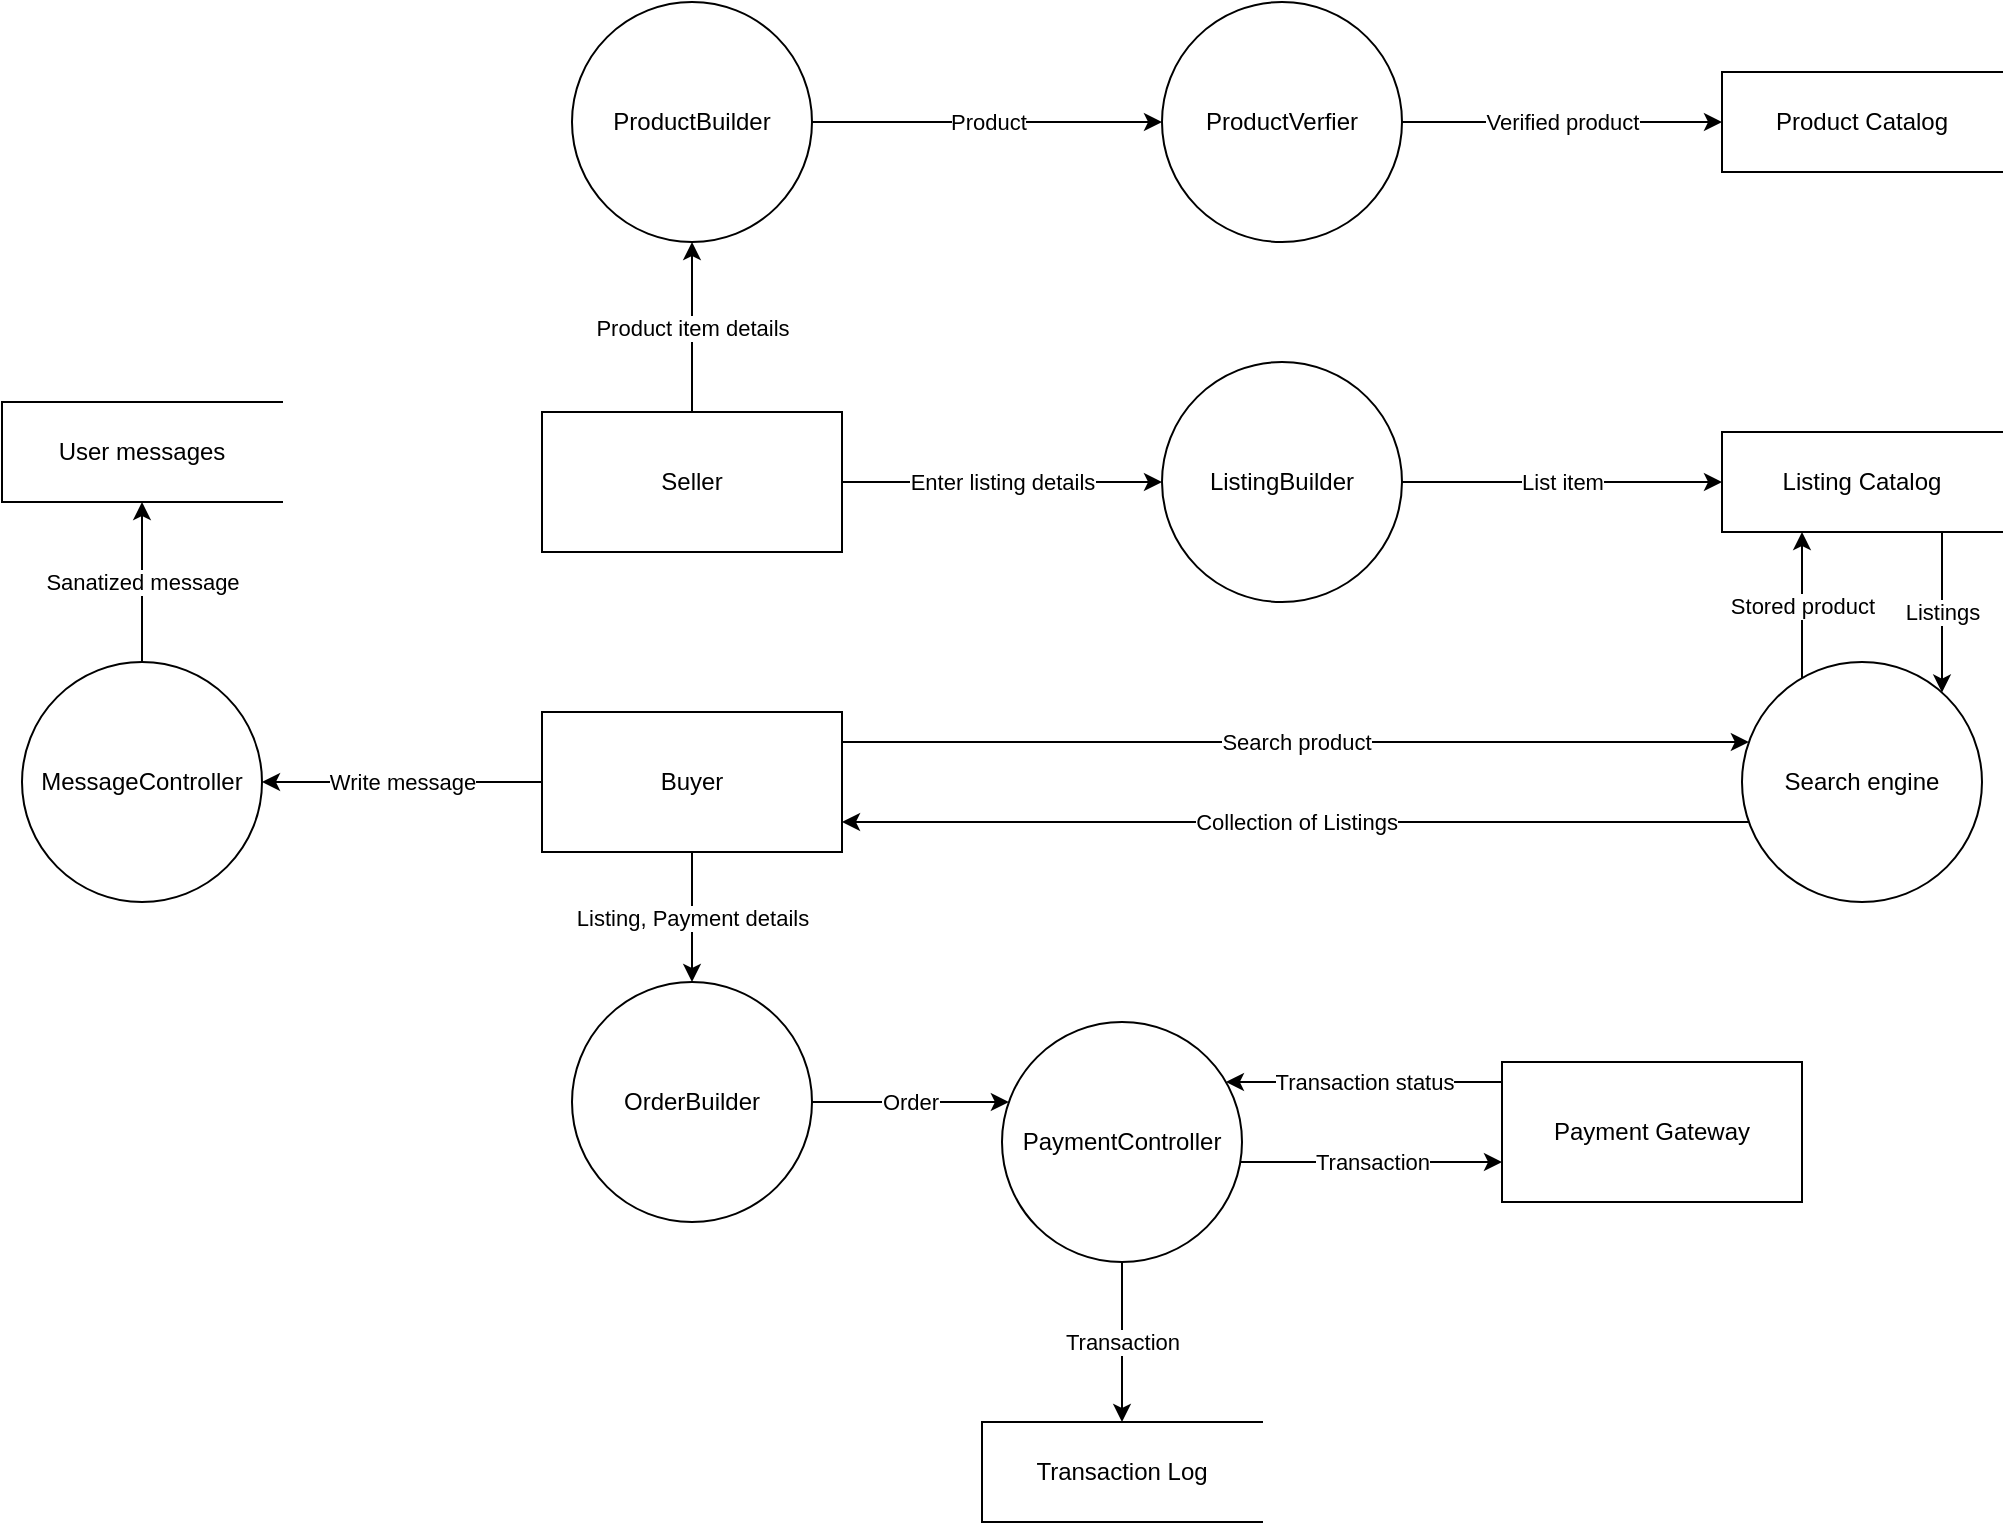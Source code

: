 <mxfile version="26.1.1">
  <diagram name="Page-1" id="Zl7UcjeNf5q_VIIeMTN1">
    <mxGraphModel dx="1944" dy="722" grid="1" gridSize="10" guides="1" tooltips="1" connect="1" arrows="1" fold="1" page="1" pageScale="1" pageWidth="850" pageHeight="1100" math="0" shadow="0">
      <root>
        <mxCell id="0" />
        <mxCell id="1" parent="0" />
        <mxCell id="NaULAwTOLoqdBmpATjJY-12" value="Listings" style="edgeStyle=orthogonalEdgeStyle;rounded=0;orthogonalLoop=1;jettySize=auto;html=1;" edge="1" parent="1" source="NaULAwTOLoqdBmpATjJY-3" target="NaULAwTOLoqdBmpATjJY-9">
          <mxGeometry relative="1" as="geometry">
            <Array as="points">
              <mxPoint x="720" y="370" />
              <mxPoint x="720" y="370" />
            </Array>
          </mxGeometry>
        </mxCell>
        <mxCell id="NaULAwTOLoqdBmpATjJY-3" value="Listing Catalog" style="html=1;dashed=0;whiteSpace=wrap;shape=partialRectangle;right=0;" vertex="1" parent="1">
          <mxGeometry x="610" y="305" width="140" height="50" as="geometry" />
        </mxCell>
        <mxCell id="NaULAwTOLoqdBmpATjJY-7" value="List item" style="rounded=0;orthogonalLoop=1;jettySize=auto;html=1;edgeStyle=orthogonalEdgeStyle;" edge="1" parent="1" source="NaULAwTOLoqdBmpATjJY-4" target="NaULAwTOLoqdBmpATjJY-3">
          <mxGeometry relative="1" as="geometry" />
        </mxCell>
        <mxCell id="NaULAwTOLoqdBmpATjJY-4" value="ListingBuilder" style="shape=ellipse;html=1;dashed=0;whiteSpace=wrap;perimeter=ellipsePerimeter;" vertex="1" parent="1">
          <mxGeometry x="330" y="270" width="120" height="120" as="geometry" />
        </mxCell>
        <mxCell id="NaULAwTOLoqdBmpATjJY-6" value="Enter listing details" style="rounded=0;orthogonalLoop=1;jettySize=auto;html=1;edgeStyle=orthogonalEdgeStyle;" edge="1" parent="1" source="NaULAwTOLoqdBmpATjJY-5" target="NaULAwTOLoqdBmpATjJY-4">
          <mxGeometry relative="1" as="geometry" />
        </mxCell>
        <mxCell id="NaULAwTOLoqdBmpATjJY-33" value="Product item details" style="edgeStyle=orthogonalEdgeStyle;rounded=0;orthogonalLoop=1;jettySize=auto;html=1;" edge="1" parent="1" source="NaULAwTOLoqdBmpATjJY-5" target="NaULAwTOLoqdBmpATjJY-32">
          <mxGeometry relative="1" as="geometry">
            <mxPoint x="150" y="170.0" as="targetPoint" />
            <Array as="points">
              <mxPoint x="95" y="150" />
            </Array>
          </mxGeometry>
        </mxCell>
        <mxCell id="NaULAwTOLoqdBmpATjJY-5" value="Seller" style="html=1;dashed=0;whiteSpace=wrap;" vertex="1" parent="1">
          <mxGeometry x="20" y="295" width="150" height="70" as="geometry" />
        </mxCell>
        <mxCell id="NaULAwTOLoqdBmpATjJY-10" value="Search product" style="edgeStyle=orthogonalEdgeStyle;rounded=0;orthogonalLoop=1;jettySize=auto;html=1;" edge="1" parent="1" source="NaULAwTOLoqdBmpATjJY-8" target="NaULAwTOLoqdBmpATjJY-9">
          <mxGeometry relative="1" as="geometry">
            <Array as="points">
              <mxPoint x="500" y="460" />
              <mxPoint x="500" y="460" />
            </Array>
          </mxGeometry>
        </mxCell>
        <mxCell id="NaULAwTOLoqdBmpATjJY-15" value="Write message" style="rounded=0;orthogonalLoop=1;jettySize=auto;html=1;" edge="1" parent="1" source="NaULAwTOLoqdBmpATjJY-8" target="NaULAwTOLoqdBmpATjJY-14">
          <mxGeometry relative="1" as="geometry" />
        </mxCell>
        <mxCell id="NaULAwTOLoqdBmpATjJY-26" value="Listing, Payment details" style="rounded=0;orthogonalLoop=1;jettySize=auto;html=1;edgeStyle=orthogonalEdgeStyle;" edge="1" parent="1" source="NaULAwTOLoqdBmpATjJY-8" target="NaULAwTOLoqdBmpATjJY-25">
          <mxGeometry relative="1" as="geometry" />
        </mxCell>
        <mxCell id="NaULAwTOLoqdBmpATjJY-8" value="Buyer" style="html=1;dashed=0;whiteSpace=wrap;" vertex="1" parent="1">
          <mxGeometry x="20" y="445" width="150" height="70" as="geometry" />
        </mxCell>
        <mxCell id="NaULAwTOLoqdBmpATjJY-11" value="Stored product" style="rounded=0;orthogonalLoop=1;jettySize=auto;html=1;edgeStyle=orthogonalEdgeStyle;" edge="1" parent="1" source="NaULAwTOLoqdBmpATjJY-9" target="NaULAwTOLoqdBmpATjJY-3">
          <mxGeometry relative="1" as="geometry">
            <Array as="points">
              <mxPoint x="650" y="410" />
              <mxPoint x="650" y="410" />
            </Array>
          </mxGeometry>
        </mxCell>
        <mxCell id="NaULAwTOLoqdBmpATjJY-13" value="Collection of Listings" style="edgeStyle=orthogonalEdgeStyle;rounded=0;orthogonalLoop=1;jettySize=auto;html=1;" edge="1" parent="1" source="NaULAwTOLoqdBmpATjJY-9" target="NaULAwTOLoqdBmpATjJY-8">
          <mxGeometry relative="1" as="geometry">
            <Array as="points">
              <mxPoint x="510" y="500" />
              <mxPoint x="510" y="500" />
            </Array>
          </mxGeometry>
        </mxCell>
        <mxCell id="NaULAwTOLoqdBmpATjJY-9" value="Search engine" style="shape=ellipse;html=1;dashed=0;whiteSpace=wrap;perimeter=ellipsePerimeter;" vertex="1" parent="1">
          <mxGeometry x="620" y="420" width="120" height="120" as="geometry" />
        </mxCell>
        <mxCell id="NaULAwTOLoqdBmpATjJY-16" value="Sanatized message" style="rounded=0;orthogonalLoop=1;jettySize=auto;html=1;" edge="1" parent="1" source="NaULAwTOLoqdBmpATjJY-14" target="NaULAwTOLoqdBmpATjJY-17">
          <mxGeometry relative="1" as="geometry">
            <mxPoint x="-180" y="230" as="targetPoint" />
          </mxGeometry>
        </mxCell>
        <mxCell id="NaULAwTOLoqdBmpATjJY-14" value="MessageController" style="shape=ellipse;html=1;dashed=0;whiteSpace=wrap;perimeter=ellipsePerimeter;" vertex="1" parent="1">
          <mxGeometry x="-240" y="420" width="120" height="120" as="geometry" />
        </mxCell>
        <mxCell id="NaULAwTOLoqdBmpATjJY-17" value="User messages" style="html=1;dashed=0;whiteSpace=wrap;shape=partialRectangle;right=0;" vertex="1" parent="1">
          <mxGeometry x="-250" y="290" width="140" height="50" as="geometry" />
        </mxCell>
        <mxCell id="NaULAwTOLoqdBmpATjJY-24" value="Transaction" style="edgeStyle=orthogonalEdgeStyle;rounded=0;orthogonalLoop=1;jettySize=auto;html=1;" edge="1" parent="1" source="NaULAwTOLoqdBmpATjJY-18" target="NaULAwTOLoqdBmpATjJY-22">
          <mxGeometry relative="1" as="geometry" />
        </mxCell>
        <mxCell id="NaULAwTOLoqdBmpATjJY-29" value="Transaction" style="edgeStyle=orthogonalEdgeStyle;rounded=0;orthogonalLoop=1;jettySize=auto;html=1;" edge="1" parent="1" source="NaULAwTOLoqdBmpATjJY-18" target="NaULAwTOLoqdBmpATjJY-28">
          <mxGeometry relative="1" as="geometry">
            <Array as="points">
              <mxPoint x="470" y="670" />
              <mxPoint x="470" y="670" />
            </Array>
          </mxGeometry>
        </mxCell>
        <mxCell id="NaULAwTOLoqdBmpATjJY-18" value="PaymentController" style="shape=ellipse;html=1;dashed=0;whiteSpace=wrap;perimeter=ellipsePerimeter;" vertex="1" parent="1">
          <mxGeometry x="250" y="600" width="120" height="120" as="geometry" />
        </mxCell>
        <mxCell id="NaULAwTOLoqdBmpATjJY-22" value="Transaction Log" style="html=1;dashed=0;whiteSpace=wrap;shape=partialRectangle;right=0;" vertex="1" parent="1">
          <mxGeometry x="240" y="800" width="140" height="50" as="geometry" />
        </mxCell>
        <mxCell id="NaULAwTOLoqdBmpATjJY-27" value="Order" style="edgeStyle=orthogonalEdgeStyle;rounded=0;orthogonalLoop=1;jettySize=auto;html=1;" edge="1" parent="1" source="NaULAwTOLoqdBmpATjJY-25" target="NaULAwTOLoqdBmpATjJY-18">
          <mxGeometry relative="1" as="geometry">
            <Array as="points">
              <mxPoint x="50" y="640" />
            </Array>
          </mxGeometry>
        </mxCell>
        <mxCell id="NaULAwTOLoqdBmpATjJY-25" value="OrderBuilder" style="shape=ellipse;html=1;dashed=0;whiteSpace=wrap;perimeter=ellipsePerimeter;" vertex="1" parent="1">
          <mxGeometry x="35" y="580" width="120" height="120" as="geometry" />
        </mxCell>
        <mxCell id="NaULAwTOLoqdBmpATjJY-30" value="Transaction status" style="edgeStyle=orthogonalEdgeStyle;rounded=0;orthogonalLoop=1;jettySize=auto;html=1;" edge="1" parent="1" source="NaULAwTOLoqdBmpATjJY-28" target="NaULAwTOLoqdBmpATjJY-18">
          <mxGeometry relative="1" as="geometry">
            <Array as="points">
              <mxPoint x="440" y="630" />
              <mxPoint x="440" y="630" />
            </Array>
          </mxGeometry>
        </mxCell>
        <mxCell id="NaULAwTOLoqdBmpATjJY-28" value="Payment Gateway" style="html=1;dashed=0;whiteSpace=wrap;" vertex="1" parent="1">
          <mxGeometry x="500" y="620" width="150" height="70" as="geometry" />
        </mxCell>
        <mxCell id="NaULAwTOLoqdBmpATjJY-36" value="Verified product" style="edgeStyle=orthogonalEdgeStyle;rounded=0;orthogonalLoop=1;jettySize=auto;html=1;" edge="1" parent="1" source="NaULAwTOLoqdBmpATjJY-37" target="NaULAwTOLoqdBmpATjJY-35">
          <mxGeometry relative="1" as="geometry">
            <mxPoint x="575.0" y="150" as="sourcePoint" />
          </mxGeometry>
        </mxCell>
        <mxCell id="NaULAwTOLoqdBmpATjJY-34" value="Product" style="edgeStyle=orthogonalEdgeStyle;rounded=0;orthogonalLoop=1;jettySize=auto;html=1;" edge="1" parent="1" source="NaULAwTOLoqdBmpATjJY-32" target="NaULAwTOLoqdBmpATjJY-37">
          <mxGeometry relative="1" as="geometry">
            <mxPoint x="425" y="150" as="targetPoint" />
          </mxGeometry>
        </mxCell>
        <mxCell id="NaULAwTOLoqdBmpATjJY-32" value="ProductBuilder" style="shape=ellipse;html=1;dashed=0;whiteSpace=wrap;perimeter=ellipsePerimeter;" vertex="1" parent="1">
          <mxGeometry x="35" y="90" width="120" height="120" as="geometry" />
        </mxCell>
        <mxCell id="NaULAwTOLoqdBmpATjJY-35" value="Product Catalog" style="html=1;dashed=0;whiteSpace=wrap;shape=partialRectangle;right=0;" vertex="1" parent="1">
          <mxGeometry x="610" y="125" width="140" height="50" as="geometry" />
        </mxCell>
        <mxCell id="NaULAwTOLoqdBmpATjJY-37" value="ProductVerfier" style="shape=ellipse;html=1;dashed=0;whiteSpace=wrap;perimeter=ellipsePerimeter;" vertex="1" parent="1">
          <mxGeometry x="330" y="90" width="120" height="120" as="geometry" />
        </mxCell>
      </root>
    </mxGraphModel>
  </diagram>
</mxfile>
